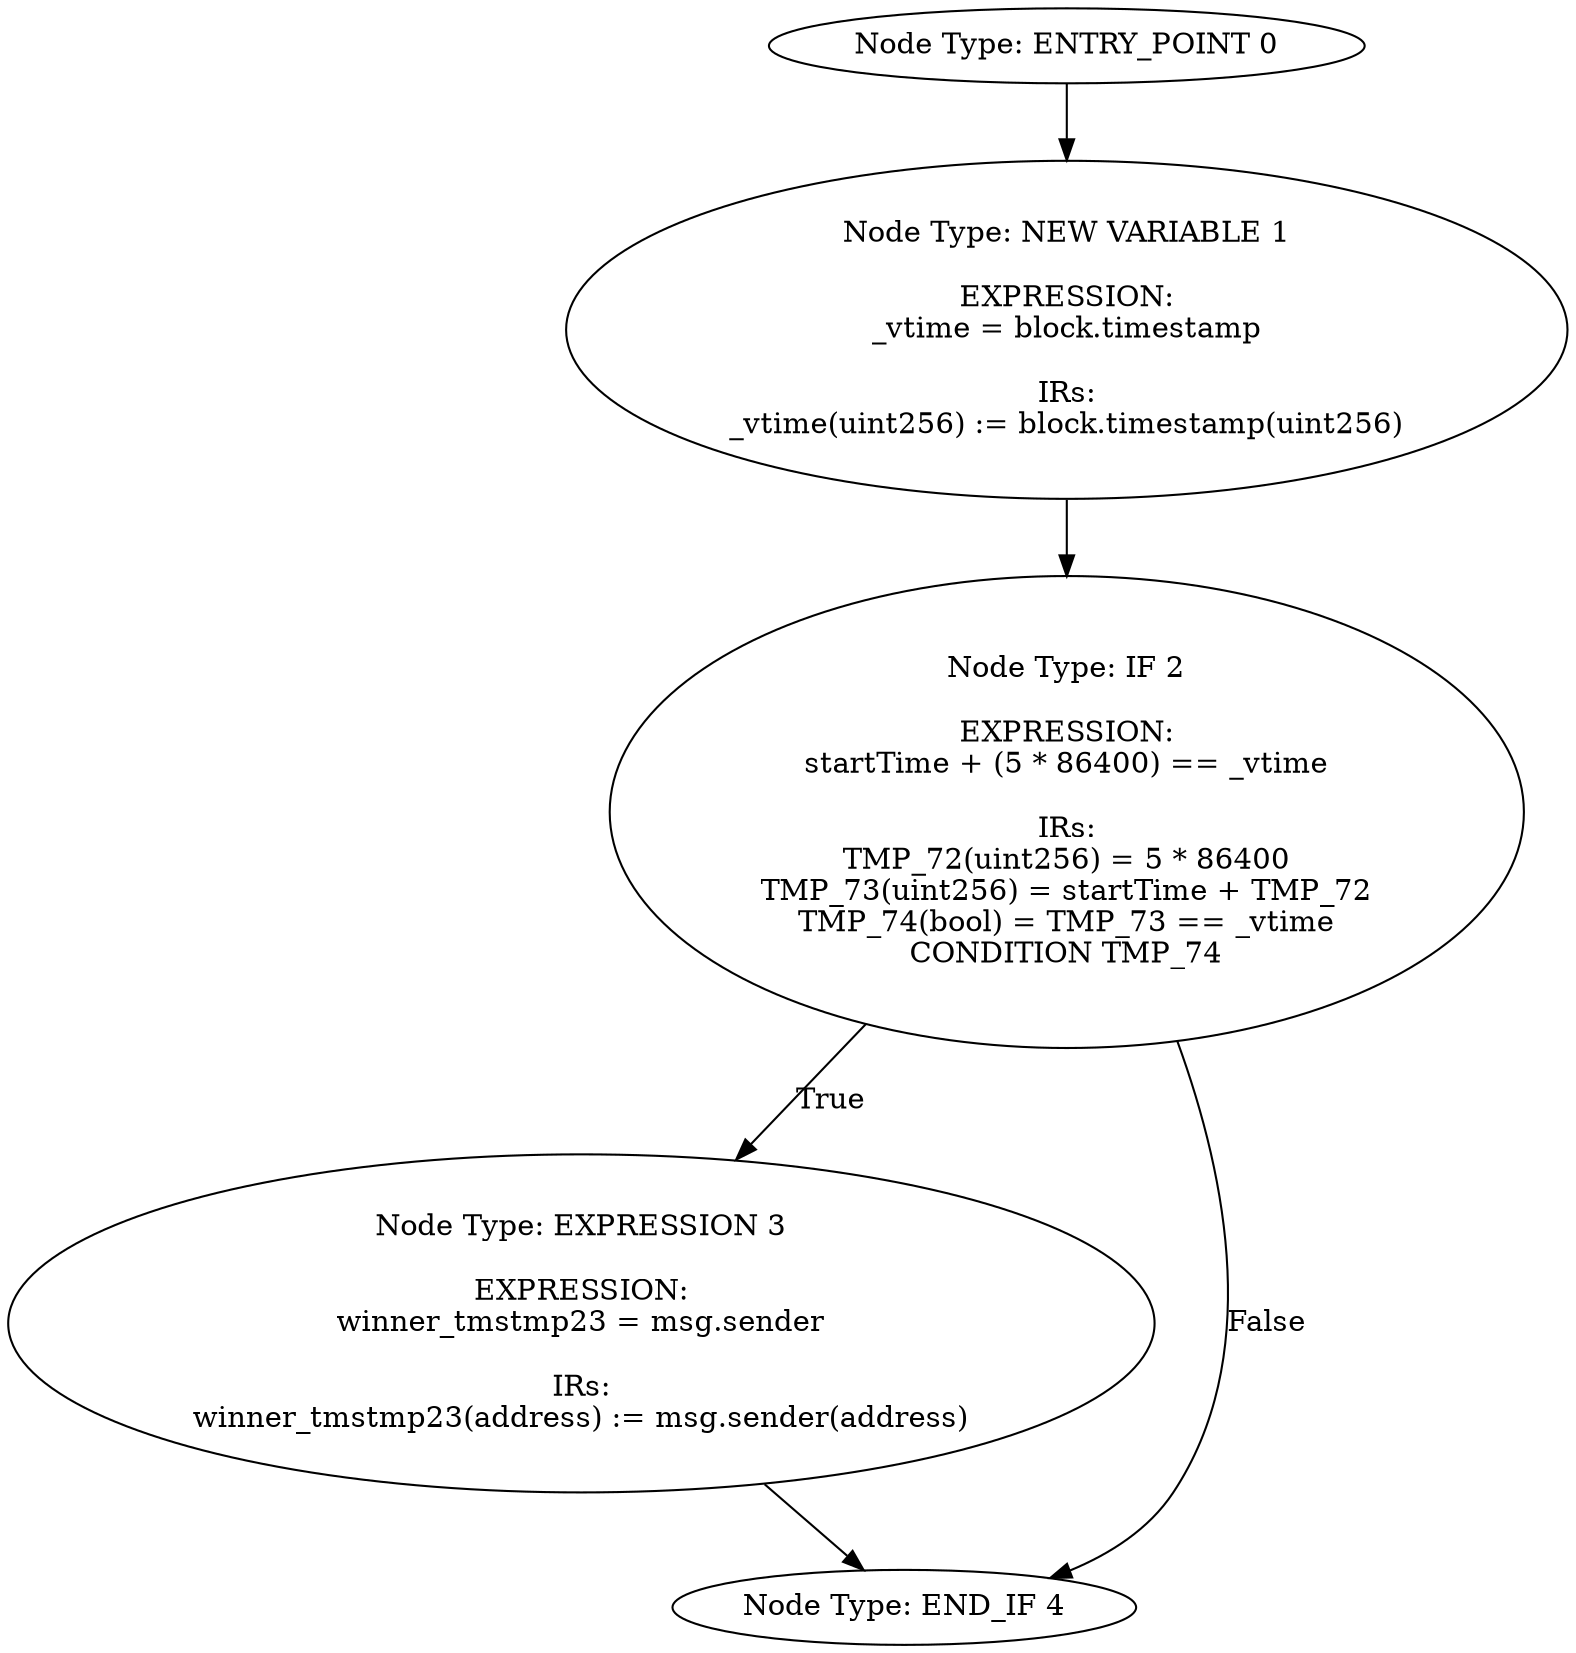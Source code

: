 digraph{
0[label="Node Type: ENTRY_POINT 0
"];
0->1;
1[label="Node Type: NEW VARIABLE 1

EXPRESSION:
_vtime = block.timestamp

IRs:
_vtime(uint256) := block.timestamp(uint256)"];
1->2;
2[label="Node Type: IF 2

EXPRESSION:
startTime + (5 * 86400) == _vtime

IRs:
TMP_72(uint256) = 5 * 86400
TMP_73(uint256) = startTime + TMP_72
TMP_74(bool) = TMP_73 == _vtime
CONDITION TMP_74"];
2->3[label="True"];
2->4[label="False"];
3[label="Node Type: EXPRESSION 3

EXPRESSION:
winner_tmstmp23 = msg.sender

IRs:
winner_tmstmp23(address) := msg.sender(address)"];
3->4;
4[label="Node Type: END_IF 4
"];
}
